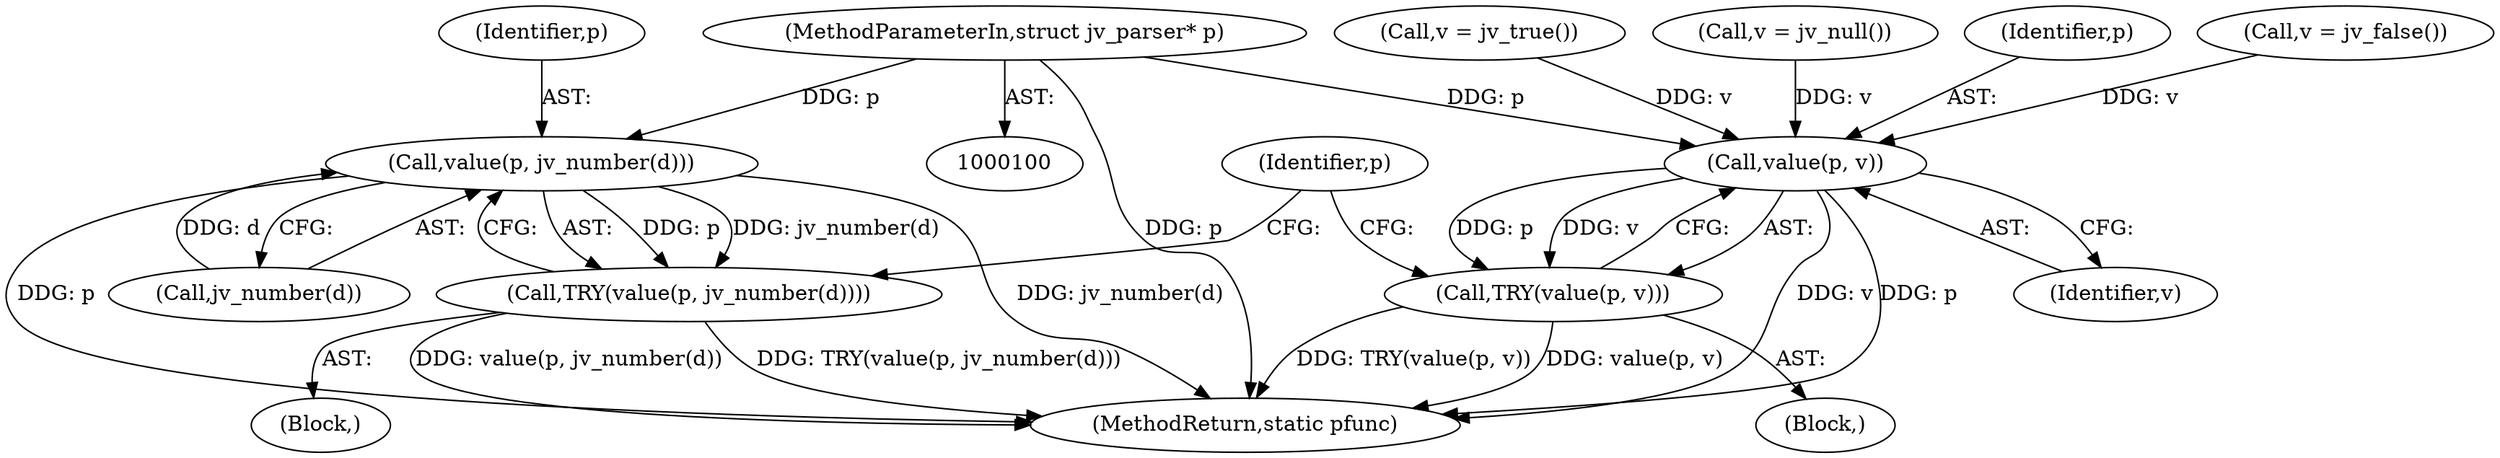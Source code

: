 digraph "0_jq_8eb1367ca44e772963e704a700ef72ae2e12babd@pointer" {
"1000101" [label="(MethodParameterIn,struct jv_parser* p)"];
"1000191" [label="(Call,value(p, v))"];
"1000190" [label="(Call,TRY(value(p, v)))"];
"1000234" [label="(Call,value(p, jv_number(d)))"];
"1000233" [label="(Call,TRY(value(p, jv_number(d))))"];
"1000245" [label="(MethodReturn,static pfunc)"];
"1000240" [label="(Identifier,p)"];
"1000233" [label="(Call,TRY(value(p, jv_number(d))))"];
"1000236" [label="(Call,jv_number(d))"];
"1000191" [label="(Call,value(p, v))"];
"1000159" [label="(Block,)"];
"1000153" [label="(Call,v = jv_null())"];
"1000235" [label="(Identifier,p)"];
"1000101" [label="(MethodParameterIn,struct jv_parser* p)"];
"1000234" [label="(Call,value(p, jv_number(d)))"];
"1000192" [label="(Identifier,p)"];
"1000193" [label="(Identifier,v)"];
"1000195" [label="(Block,)"];
"1000142" [label="(Call,v = jv_false())"];
"1000131" [label="(Call,v = jv_true())"];
"1000190" [label="(Call,TRY(value(p, v)))"];
"1000101" -> "1000100"  [label="AST: "];
"1000101" -> "1000245"  [label="DDG: p"];
"1000101" -> "1000191"  [label="DDG: p"];
"1000101" -> "1000234"  [label="DDG: p"];
"1000191" -> "1000190"  [label="AST: "];
"1000191" -> "1000193"  [label="CFG: "];
"1000192" -> "1000191"  [label="AST: "];
"1000193" -> "1000191"  [label="AST: "];
"1000190" -> "1000191"  [label="CFG: "];
"1000191" -> "1000245"  [label="DDG: v"];
"1000191" -> "1000245"  [label="DDG: p"];
"1000191" -> "1000190"  [label="DDG: p"];
"1000191" -> "1000190"  [label="DDG: v"];
"1000131" -> "1000191"  [label="DDG: v"];
"1000153" -> "1000191"  [label="DDG: v"];
"1000142" -> "1000191"  [label="DDG: v"];
"1000190" -> "1000159"  [label="AST: "];
"1000240" -> "1000190"  [label="CFG: "];
"1000190" -> "1000245"  [label="DDG: TRY(value(p, v))"];
"1000190" -> "1000245"  [label="DDG: value(p, v)"];
"1000234" -> "1000233"  [label="AST: "];
"1000234" -> "1000236"  [label="CFG: "];
"1000235" -> "1000234"  [label="AST: "];
"1000236" -> "1000234"  [label="AST: "];
"1000233" -> "1000234"  [label="CFG: "];
"1000234" -> "1000245"  [label="DDG: jv_number(d)"];
"1000234" -> "1000245"  [label="DDG: p"];
"1000234" -> "1000233"  [label="DDG: p"];
"1000234" -> "1000233"  [label="DDG: jv_number(d)"];
"1000236" -> "1000234"  [label="DDG: d"];
"1000233" -> "1000195"  [label="AST: "];
"1000240" -> "1000233"  [label="CFG: "];
"1000233" -> "1000245"  [label="DDG: TRY(value(p, jv_number(d)))"];
"1000233" -> "1000245"  [label="DDG: value(p, jv_number(d))"];
}

